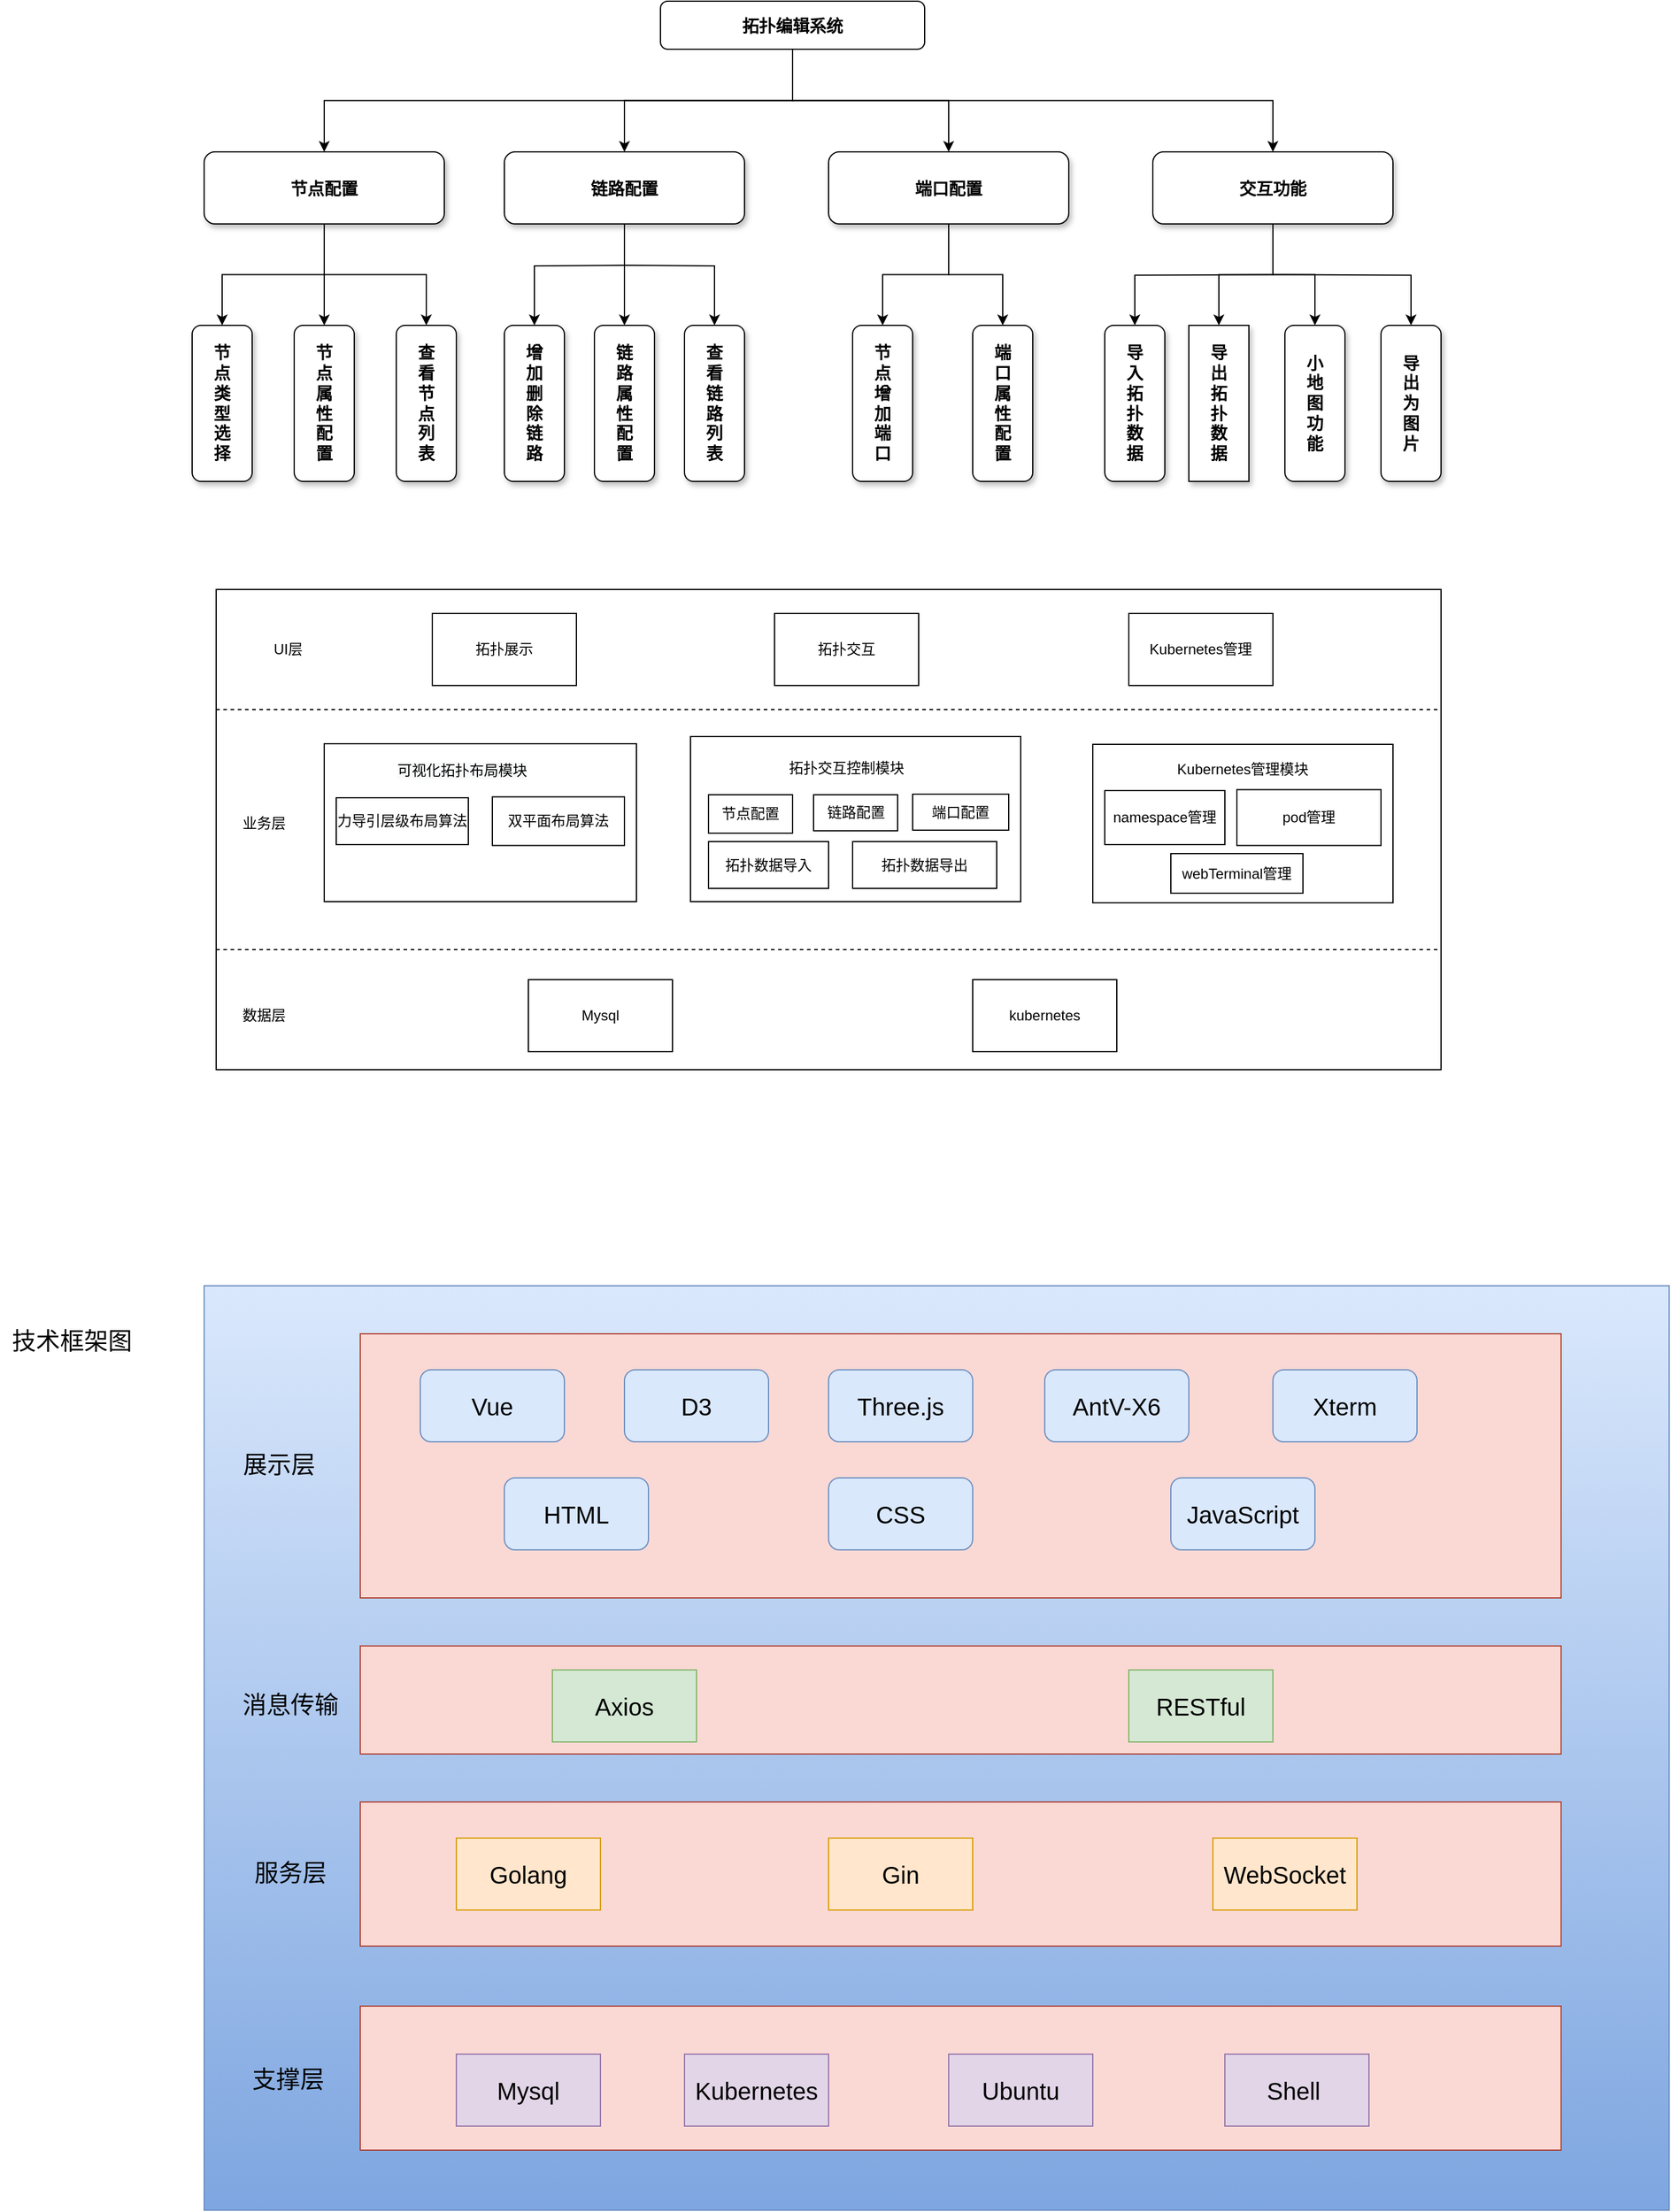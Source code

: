 <mxfile version="20.5.1" type="github">
  <diagram name="Page-1" id="97916047-d0de-89f5-080d-49f4d83e522f">
    <mxGraphModel dx="1673" dy="887" grid="1" gridSize="10" guides="1" tooltips="1" connect="1" arrows="1" fold="1" page="1" pageScale="1.5" pageWidth="4681" pageHeight="3300" background="none" math="0" shadow="0">
      <root>
        <mxCell id="0" />
        <mxCell id="1" parent="0" />
        <mxCell id="KwxauNoUihIvwHTF1U2A-198" value="" style="rounded=0;whiteSpace=wrap;html=1;shadow=0;fontSize=20;fillColor=#dae8fc;strokeColor=#6c8ebf;gradientColor=#7ea6e0;" vertex="1" parent="1">
          <mxGeometry x="330" y="1400" width="1220" height="770" as="geometry" />
        </mxCell>
        <mxCell id="3" value="拓扑编辑系统" style="rounded=1;shadow=0;fontStyle=1;fontSize=14;" parent="1" vertex="1">
          <mxGeometry x="710" y="330" width="220" height="40" as="geometry" />
        </mxCell>
        <mxCell id="KwxauNoUihIvwHTF1U2A-68" value="" style="edgeStyle=orthogonalEdgeStyle;rounded=0;jumpSize=1;orthogonalLoop=1;jettySize=auto;html=1;strokeColor=default;startFill=1;endFill=1;" edge="1" parent="1" source="4" target="KwxauNoUihIvwHTF1U2A-67">
          <mxGeometry relative="1" as="geometry" />
        </mxCell>
        <mxCell id="KwxauNoUihIvwHTF1U2A-70" value="" style="edgeStyle=orthogonalEdgeStyle;rounded=0;jumpSize=1;orthogonalLoop=1;jettySize=auto;html=1;strokeColor=default;startFill=1;endFill=1;entryX=0.5;entryY=0;entryDx=0;entryDy=0;" edge="1" parent="1" source="4" target="KwxauNoUihIvwHTF1U2A-71">
          <mxGeometry relative="1" as="geometry">
            <mxPoint x="470" y="610" as="targetPoint" />
          </mxGeometry>
        </mxCell>
        <mxCell id="4" value="节点配置" style="rounded=1;shadow=1;fontStyle=1;fontSize=14;" parent="1" vertex="1">
          <mxGeometry x="330" y="455.5" width="200" height="60" as="geometry" />
        </mxCell>
        <mxCell id="5" value="链路配置" style="rounded=1;shadow=1;fontStyle=1;fontSize=14;" parent="1" vertex="1">
          <mxGeometry x="580" y="455.5" width="200" height="60" as="geometry" />
        </mxCell>
        <mxCell id="6" value="端口配置" style="rounded=1;shadow=1;fontStyle=1;fontSize=14;" parent="1" vertex="1">
          <mxGeometry x="850" y="455.5" width="200" height="60" as="geometry" />
        </mxCell>
        <mxCell id="KwxauNoUihIvwHTF1U2A-131" value="" style="edgeStyle=orthogonalEdgeStyle;rounded=0;jumpSize=1;orthogonalLoop=1;jettySize=auto;html=1;strokeColor=default;startFill=1;endFill=1;" edge="1" parent="1" source="KwxauNoUihIvwHTF1U2A-57" target="KwxauNoUihIvwHTF1U2A-128">
          <mxGeometry relative="1" as="geometry" />
        </mxCell>
        <mxCell id="KwxauNoUihIvwHTF1U2A-135" style="edgeStyle=orthogonalEdgeStyle;rounded=0;jumpSize=1;orthogonalLoop=1;jettySize=auto;html=1;exitX=0.5;exitY=1;exitDx=0;exitDy=0;entryX=0.5;entryY=0;entryDx=0;entryDy=0;strokeColor=default;startFill=1;endFill=1;" edge="1" parent="1" source="KwxauNoUihIvwHTF1U2A-57" target="KwxauNoUihIvwHTF1U2A-134">
          <mxGeometry relative="1" as="geometry" />
        </mxCell>
        <mxCell id="KwxauNoUihIvwHTF1U2A-57" value="交互功能" style="rounded=1;shadow=1;fontStyle=1;fontSize=14;" vertex="1" parent="1">
          <mxGeometry x="1120" y="455.5" width="200" height="60" as="geometry" />
        </mxCell>
        <mxCell id="KwxauNoUihIvwHTF1U2A-63" value="" style="endArrow=classic;html=1;rounded=0;strokeColor=default;jumpSize=1;edgeStyle=orthogonalEdgeStyle;entryX=0.5;entryY=0;entryDx=0;entryDy=0;exitX=0.5;exitY=1;exitDx=0;exitDy=0;" edge="1" parent="1" source="3" target="4">
          <mxGeometry width="50" height="50" relative="1" as="geometry">
            <mxPoint x="769.94" y="390" as="sourcePoint" />
            <mxPoint x="719.94" y="440" as="targetPoint" />
          </mxGeometry>
        </mxCell>
        <mxCell id="KwxauNoUihIvwHTF1U2A-64" value="" style="endArrow=classic;html=1;rounded=0;strokeColor=default;jumpSize=1;entryX=0.5;entryY=0;entryDx=0;entryDy=0;exitX=0.5;exitY=1;exitDx=0;exitDy=0;edgeStyle=orthogonalEdgeStyle;" edge="1" parent="1" source="3" target="5">
          <mxGeometry width="50" height="50" relative="1" as="geometry">
            <mxPoint x="830" y="420" as="sourcePoint" />
            <mxPoint x="780" y="470" as="targetPoint" />
          </mxGeometry>
        </mxCell>
        <mxCell id="KwxauNoUihIvwHTF1U2A-65" value="" style="endArrow=classic;html=1;rounded=0;strokeColor=default;jumpSize=1;edgeStyle=orthogonalEdgeStyle;entryX=0.5;entryY=0;entryDx=0;entryDy=0;exitX=0.5;exitY=1;exitDx=0;exitDy=0;" edge="1" parent="1" source="3" target="6">
          <mxGeometry width="50" height="50" relative="1" as="geometry">
            <mxPoint x="960" y="360" as="sourcePoint" />
            <mxPoint x="910" y="410" as="targetPoint" />
          </mxGeometry>
        </mxCell>
        <mxCell id="KwxauNoUihIvwHTF1U2A-66" value="" style="endArrow=classic;html=1;rounded=0;strokeColor=default;jumpSize=1;entryX=0.5;entryY=0;entryDx=0;entryDy=0;exitX=0.5;exitY=1;exitDx=0;exitDy=0;edgeStyle=orthogonalEdgeStyle;" edge="1" parent="1" source="3" target="KwxauNoUihIvwHTF1U2A-57">
          <mxGeometry width="50" height="50" relative="1" as="geometry">
            <mxPoint x="1130" y="400" as="sourcePoint" />
            <mxPoint x="1080" y="450" as="targetPoint" />
          </mxGeometry>
        </mxCell>
        <mxCell id="KwxauNoUihIvwHTF1U2A-67" value="节&lt;br&gt;点&lt;br&gt;类&lt;br&gt;型&lt;br&gt;选&lt;br&gt;择" style="whiteSpace=wrap;html=1;fontSize=14;rounded=1;shadow=1;fontStyle=1;align=center;" vertex="1" parent="1">
          <mxGeometry x="320" y="600" width="50" height="130" as="geometry" />
        </mxCell>
        <mxCell id="KwxauNoUihIvwHTF1U2A-71" value="节&lt;br&gt;点&lt;br&gt;属&lt;br&gt;性&lt;br&gt;配&lt;br&gt;置" style="whiteSpace=wrap;html=1;fontSize=14;rounded=1;shadow=1;fontStyle=1;" vertex="1" parent="1">
          <mxGeometry x="405" y="600" width="50" height="130" as="geometry" />
        </mxCell>
        <mxCell id="KwxauNoUihIvwHTF1U2A-73" value="查&lt;br&gt;看&lt;br&gt;节&lt;br&gt;点&lt;br&gt;列&lt;br&gt;表" style="whiteSpace=wrap;html=1;fontSize=14;rounded=1;shadow=1;fontStyle=1;" vertex="1" parent="1">
          <mxGeometry x="490" y="600" width="50" height="130" as="geometry" />
        </mxCell>
        <mxCell id="KwxauNoUihIvwHTF1U2A-74" value="" style="edgeStyle=orthogonalEdgeStyle;rounded=0;jumpSize=1;orthogonalLoop=1;jettySize=auto;html=1;strokeColor=default;startFill=1;endFill=1;entryX=0.5;entryY=0;entryDx=0;entryDy=0;exitX=0.5;exitY=1;exitDx=0;exitDy=0;" edge="1" parent="1" source="4" target="KwxauNoUihIvwHTF1U2A-73">
          <mxGeometry relative="1" as="geometry">
            <mxPoint x="480" y="510" as="sourcePoint" />
            <mxPoint x="515" y="594.5" as="targetPoint" />
          </mxGeometry>
        </mxCell>
        <mxCell id="KwxauNoUihIvwHTF1U2A-101" value="" style="edgeStyle=orthogonalEdgeStyle;rounded=0;jumpSize=1;orthogonalLoop=1;jettySize=auto;html=1;strokeColor=default;startFill=1;endFill=1;" edge="1" parent="1" target="KwxauNoUihIvwHTF1U2A-103">
          <mxGeometry relative="1" as="geometry">
            <mxPoint x="680" y="550" as="sourcePoint" />
          </mxGeometry>
        </mxCell>
        <mxCell id="KwxauNoUihIvwHTF1U2A-102" value="" style="edgeStyle=orthogonalEdgeStyle;rounded=0;jumpSize=1;orthogonalLoop=1;jettySize=auto;html=1;strokeColor=default;startFill=1;endFill=1;entryX=0.5;entryY=0;entryDx=0;entryDy=0;exitX=0.5;exitY=1;exitDx=0;exitDy=0;" edge="1" parent="1" target="KwxauNoUihIvwHTF1U2A-104" source="5">
          <mxGeometry relative="1" as="geometry">
            <mxPoint x="680" y="550" as="sourcePoint" />
            <mxPoint x="720" y="644.5" as="targetPoint" />
          </mxGeometry>
        </mxCell>
        <mxCell id="KwxauNoUihIvwHTF1U2A-103" value="增&lt;br&gt;加&lt;br&gt;删&lt;br&gt;除&lt;br&gt;链&lt;br&gt;路" style="whiteSpace=wrap;html=1;fontSize=14;rounded=1;shadow=1;fontStyle=1;align=center;" vertex="1" parent="1">
          <mxGeometry x="580" y="600" width="50" height="130" as="geometry" />
        </mxCell>
        <mxCell id="KwxauNoUihIvwHTF1U2A-104" value="链&lt;br&gt;路&lt;br&gt;属&lt;br&gt;性&lt;br&gt;配&lt;br&gt;置" style="whiteSpace=wrap;html=1;fontSize=14;rounded=1;shadow=1;fontStyle=1;" vertex="1" parent="1">
          <mxGeometry x="655" y="600" width="50" height="130" as="geometry" />
        </mxCell>
        <mxCell id="KwxauNoUihIvwHTF1U2A-105" value="查&lt;br&gt;看&lt;br&gt;链&lt;br&gt;路&lt;br&gt;列&lt;br&gt;表" style="whiteSpace=wrap;html=1;fontSize=14;rounded=1;shadow=1;fontStyle=1;" vertex="1" parent="1">
          <mxGeometry x="730" y="600" width="50" height="130" as="geometry" />
        </mxCell>
        <mxCell id="KwxauNoUihIvwHTF1U2A-106" value="" style="edgeStyle=orthogonalEdgeStyle;rounded=0;jumpSize=1;orthogonalLoop=1;jettySize=auto;html=1;strokeColor=default;startFill=1;endFill=1;entryX=0.5;entryY=0;entryDx=0;entryDy=0;exitX=0.5;exitY=1;exitDx=0;exitDy=0;" edge="1" parent="1" target="KwxauNoUihIvwHTF1U2A-105">
          <mxGeometry relative="1" as="geometry">
            <mxPoint x="680" y="550" as="sourcePoint" />
            <mxPoint x="765" y="629" as="targetPoint" />
          </mxGeometry>
        </mxCell>
        <mxCell id="KwxauNoUihIvwHTF1U2A-119" value="" style="edgeStyle=orthogonalEdgeStyle;rounded=0;jumpSize=1;orthogonalLoop=1;jettySize=auto;html=1;strokeColor=default;startFill=1;endFill=1;exitX=0.5;exitY=1;exitDx=0;exitDy=0;" edge="1" parent="1" target="KwxauNoUihIvwHTF1U2A-121" source="6">
          <mxGeometry relative="1" as="geometry">
            <mxPoint x="950" y="560" as="sourcePoint" />
          </mxGeometry>
        </mxCell>
        <mxCell id="KwxauNoUihIvwHTF1U2A-120" value="" style="edgeStyle=orthogonalEdgeStyle;rounded=0;jumpSize=1;orthogonalLoop=1;jettySize=auto;html=1;strokeColor=default;startFill=1;endFill=1;entryX=0.5;entryY=0;entryDx=0;entryDy=0;exitX=0.5;exitY=1;exitDx=0;exitDy=0;" edge="1" parent="1" target="KwxauNoUihIvwHTF1U2A-122" source="6">
          <mxGeometry relative="1" as="geometry">
            <mxPoint x="940" y="550" as="sourcePoint" />
            <mxPoint x="980" y="644.5" as="targetPoint" />
          </mxGeometry>
        </mxCell>
        <mxCell id="KwxauNoUihIvwHTF1U2A-121" value="节&lt;br&gt;点&lt;br&gt;增&lt;br&gt;加&lt;br&gt;端&lt;br&gt;口" style="whiteSpace=wrap;html=1;fontSize=14;rounded=1;shadow=1;fontStyle=1;align=center;" vertex="1" parent="1">
          <mxGeometry x="870" y="600" width="50" height="130" as="geometry" />
        </mxCell>
        <mxCell id="KwxauNoUihIvwHTF1U2A-122" value="端&lt;br&gt;口&lt;br&gt;属&lt;br&gt;性&lt;br&gt;配&lt;br&gt;置" style="whiteSpace=wrap;html=1;fontSize=14;rounded=1;shadow=1;fontStyle=1;" vertex="1" parent="1">
          <mxGeometry x="970" y="600" width="50" height="130" as="geometry" />
        </mxCell>
        <mxCell id="KwxauNoUihIvwHTF1U2A-125" value="" style="edgeStyle=orthogonalEdgeStyle;rounded=0;jumpSize=1;orthogonalLoop=1;jettySize=auto;html=1;strokeColor=default;startFill=1;endFill=1;" edge="1" parent="1" target="KwxauNoUihIvwHTF1U2A-127">
          <mxGeometry relative="1" as="geometry">
            <mxPoint x="1230" y="557.75" as="sourcePoint" />
          </mxGeometry>
        </mxCell>
        <mxCell id="KwxauNoUihIvwHTF1U2A-127" value="导&lt;br&gt;入&lt;br&gt;拓&lt;br&gt;扑&lt;br&gt;数&lt;br&gt;据" style="whiteSpace=wrap;html=1;fontSize=14;rounded=1;shadow=1;fontStyle=1;align=center;" vertex="1" parent="1">
          <mxGeometry x="1080" y="600" width="50" height="130" as="geometry" />
        </mxCell>
        <mxCell id="KwxauNoUihIvwHTF1U2A-128" value="导&lt;br&gt;出&lt;br&gt;拓&lt;br&gt;扑&lt;br&gt;数&lt;br&gt;据" style="whiteSpace=wrap;html=1;fontSize=14;rounded=1;shadow=1;fontStyle=1;arcSize=0;" vertex="1" parent="1">
          <mxGeometry x="1150" y="600" width="50" height="130" as="geometry" />
        </mxCell>
        <mxCell id="KwxauNoUihIvwHTF1U2A-129" value="导&lt;br&gt;出&lt;br&gt;为&lt;br&gt;图&lt;br&gt;片" style="whiteSpace=wrap;html=1;fontSize=14;rounded=1;shadow=1;fontStyle=1;" vertex="1" parent="1">
          <mxGeometry x="1310" y="600" width="50" height="130" as="geometry" />
        </mxCell>
        <mxCell id="KwxauNoUihIvwHTF1U2A-130" value="" style="edgeStyle=orthogonalEdgeStyle;rounded=0;jumpSize=1;orthogonalLoop=1;jettySize=auto;html=1;strokeColor=default;startFill=1;endFill=1;entryX=0.5;entryY=0;entryDx=0;entryDy=0;exitX=0.5;exitY=1;exitDx=0;exitDy=0;" edge="1" parent="1" target="KwxauNoUihIvwHTF1U2A-129">
          <mxGeometry relative="1" as="geometry">
            <mxPoint x="1230" y="557.75" as="sourcePoint" />
            <mxPoint x="1315" y="636.75" as="targetPoint" />
          </mxGeometry>
        </mxCell>
        <mxCell id="KwxauNoUihIvwHTF1U2A-134" value="小&lt;br&gt;地&lt;br&gt;图&lt;br&gt;功&lt;br&gt;能" style="whiteSpace=wrap;html=1;fontSize=14;rounded=1;shadow=1;fontStyle=1;" vertex="1" parent="1">
          <mxGeometry x="1230" y="600" width="50" height="130" as="geometry" />
        </mxCell>
        <mxCell id="KwxauNoUihIvwHTF1U2A-136" value="" style="rounded=0;whiteSpace=wrap;html=1;" vertex="1" parent="1">
          <mxGeometry x="340" y="820" width="1020" height="400" as="geometry" />
        </mxCell>
        <mxCell id="KwxauNoUihIvwHTF1U2A-137" value="" style="endArrow=none;dashed=1;html=1;rounded=0;exitX=0;exitY=0.25;exitDx=0;exitDy=0;entryX=1;entryY=0.25;entryDx=0;entryDy=0;" edge="1" parent="1" source="KwxauNoUihIvwHTF1U2A-136" target="KwxauNoUihIvwHTF1U2A-136">
          <mxGeometry width="50" height="50" relative="1" as="geometry">
            <mxPoint x="320" y="900" as="sourcePoint" />
            <mxPoint x="1350" y="880" as="targetPoint" />
          </mxGeometry>
        </mxCell>
        <mxCell id="KwxauNoUihIvwHTF1U2A-138" value="UI层&lt;br&gt;" style="text;html=1;strokeColor=none;fillColor=none;align=center;verticalAlign=middle;whiteSpace=wrap;rounded=0;" vertex="1" parent="1">
          <mxGeometry x="370" y="855" width="60" height="30" as="geometry" />
        </mxCell>
        <mxCell id="KwxauNoUihIvwHTF1U2A-139" value="拓扑展示" style="rounded=0;whiteSpace=wrap;html=1;" vertex="1" parent="1">
          <mxGeometry x="520" y="840" width="120" height="60" as="geometry" />
        </mxCell>
        <mxCell id="KwxauNoUihIvwHTF1U2A-140" value="拓扑交互" style="rounded=0;whiteSpace=wrap;html=1;" vertex="1" parent="1">
          <mxGeometry x="805" y="840" width="120" height="60" as="geometry" />
        </mxCell>
        <mxCell id="KwxauNoUihIvwHTF1U2A-141" value="Kubernetes管理" style="rounded=0;whiteSpace=wrap;html=1;" vertex="1" parent="1">
          <mxGeometry x="1100" y="840" width="120" height="60" as="geometry" />
        </mxCell>
        <mxCell id="KwxauNoUihIvwHTF1U2A-142" value="" style="endArrow=none;dashed=1;html=1;rounded=0;exitX=0;exitY=0.25;exitDx=0;exitDy=0;entryX=1;entryY=0.25;entryDx=0;entryDy=0;" edge="1" parent="1">
          <mxGeometry width="50" height="50" relative="1" as="geometry">
            <mxPoint x="340" y="1120" as="sourcePoint" />
            <mxPoint x="1360" y="1120" as="targetPoint" />
          </mxGeometry>
        </mxCell>
        <mxCell id="KwxauNoUihIvwHTF1U2A-143" value="业务层" style="text;html=1;strokeColor=none;fillColor=none;align=center;verticalAlign=middle;whiteSpace=wrap;rounded=0;" vertex="1" parent="1">
          <mxGeometry x="350" y="1000" width="60" height="30" as="geometry" />
        </mxCell>
        <mxCell id="KwxauNoUihIvwHTF1U2A-144" value="" style="rounded=0;whiteSpace=wrap;html=1;" vertex="1" parent="1">
          <mxGeometry x="430" y="948.5" width="260" height="131.5" as="geometry" />
        </mxCell>
        <mxCell id="KwxauNoUihIvwHTF1U2A-145" value="&lt;br&gt;&lt;span style=&quot;color: rgb(0, 0, 0); font-family: Helvetica; font-size: 12px; font-style: normal; font-variant-ligatures: normal; font-variant-caps: normal; font-weight: 400; letter-spacing: normal; orphans: 2; text-align: center; text-indent: 0px; text-transform: none; widows: 2; word-spacing: 0px; -webkit-text-stroke-width: 0px; background-color: rgb(248, 249, 250); text-decoration-thickness: initial; text-decoration-style: initial; text-decoration-color: initial; float: none; display: inline !important;&quot;&gt;可视化拓扑布局模块&lt;/span&gt;&lt;br&gt;" style="text;html=1;strokeColor=none;fillColor=none;align=center;verticalAlign=middle;whiteSpace=wrap;rounded=0;" vertex="1" parent="1">
          <mxGeometry x="490" y="957.5" width="110" height="10" as="geometry" />
        </mxCell>
        <mxCell id="KwxauNoUihIvwHTF1U2A-146" value="力导引层级布局算法" style="rounded=0;whiteSpace=wrap;html=1;" vertex="1" parent="1">
          <mxGeometry x="440" y="993.5" width="110" height="39" as="geometry" />
        </mxCell>
        <mxCell id="KwxauNoUihIvwHTF1U2A-147" value="双平面布局算法" style="rounded=0;whiteSpace=wrap;html=1;" vertex="1" parent="1">
          <mxGeometry x="570" y="992.75" width="110" height="40.5" as="geometry" />
        </mxCell>
        <mxCell id="KwxauNoUihIvwHTF1U2A-148" value="" style="rounded=0;whiteSpace=wrap;html=1;" vertex="1" parent="1">
          <mxGeometry x="735" y="942.5" width="275" height="137.5" as="geometry" />
        </mxCell>
        <mxCell id="KwxauNoUihIvwHTF1U2A-149" value="拓扑交互控制模块" style="text;html=1;strokeColor=none;fillColor=none;align=center;verticalAlign=middle;whiteSpace=wrap;rounded=0;" vertex="1" parent="1">
          <mxGeometry x="810" y="957.5" width="110" height="22" as="geometry" />
        </mxCell>
        <mxCell id="KwxauNoUihIvwHTF1U2A-150" value="节点配置" style="rounded=0;whiteSpace=wrap;html=1;" vertex="1" parent="1">
          <mxGeometry x="750" y="991" width="70" height="32" as="geometry" />
        </mxCell>
        <mxCell id="KwxauNoUihIvwHTF1U2A-151" value="链路配置" style="rounded=0;whiteSpace=wrap;html=1;" vertex="1" parent="1">
          <mxGeometry x="837.5" y="991" width="70" height="30" as="geometry" />
        </mxCell>
        <mxCell id="KwxauNoUihIvwHTF1U2A-152" value="端口配置" style="rounded=0;whiteSpace=wrap;html=1;" vertex="1" parent="1">
          <mxGeometry x="920" y="990.5" width="80" height="30" as="geometry" />
        </mxCell>
        <mxCell id="KwxauNoUihIvwHTF1U2A-153" value="拓扑数据导入" style="rounded=0;whiteSpace=wrap;html=1;" vertex="1" parent="1">
          <mxGeometry x="750" y="1030" width="100" height="39" as="geometry" />
        </mxCell>
        <mxCell id="KwxauNoUihIvwHTF1U2A-154" value="拓扑数据导出" style="rounded=0;whiteSpace=wrap;html=1;" vertex="1" parent="1">
          <mxGeometry x="870" y="1030" width="120" height="39" as="geometry" />
        </mxCell>
        <mxCell id="KwxauNoUihIvwHTF1U2A-155" value="" style="rounded=0;whiteSpace=wrap;html=1;" vertex="1" parent="1">
          <mxGeometry x="1070" y="949" width="250" height="132" as="geometry" />
        </mxCell>
        <mxCell id="KwxauNoUihIvwHTF1U2A-156" value="namespace管理" style="rounded=0;whiteSpace=wrap;html=1;" vertex="1" parent="1">
          <mxGeometry x="1080" y="987.5" width="100" height="45" as="geometry" />
        </mxCell>
        <mxCell id="KwxauNoUihIvwHTF1U2A-157" value="Kubernetes管理模块" style="text;html=1;strokeColor=none;fillColor=none;align=center;verticalAlign=middle;whiteSpace=wrap;rounded=0;" vertex="1" parent="1">
          <mxGeometry x="1135" y="960.5" width="120" height="19" as="geometry" />
        </mxCell>
        <mxCell id="KwxauNoUihIvwHTF1U2A-158" value="pod管理" style="rounded=0;whiteSpace=wrap;html=1;" vertex="1" parent="1">
          <mxGeometry x="1190" y="986.75" width="120" height="46.5" as="geometry" />
        </mxCell>
        <mxCell id="KwxauNoUihIvwHTF1U2A-159" value="数据层" style="text;html=1;strokeColor=none;fillColor=none;align=center;verticalAlign=middle;whiteSpace=wrap;rounded=0;" vertex="1" parent="1">
          <mxGeometry x="350" y="1160" width="60" height="30" as="geometry" />
        </mxCell>
        <mxCell id="KwxauNoUihIvwHTF1U2A-160" value="Mysql" style="rounded=0;whiteSpace=wrap;html=1;" vertex="1" parent="1">
          <mxGeometry x="600" y="1145" width="120" height="60" as="geometry" />
        </mxCell>
        <mxCell id="KwxauNoUihIvwHTF1U2A-161" value="kubernetes" style="rounded=0;whiteSpace=wrap;html=1;" vertex="1" parent="1">
          <mxGeometry x="970" y="1145" width="120" height="60" as="geometry" />
        </mxCell>
        <mxCell id="KwxauNoUihIvwHTF1U2A-162" value="webTerminal管理" style="rounded=0;whiteSpace=wrap;html=1;" vertex="1" parent="1">
          <mxGeometry x="1135" y="1040" width="110" height="33" as="geometry" />
        </mxCell>
        <mxCell id="KwxauNoUihIvwHTF1U2A-174" value="技术框架图" style="text;html=1;strokeColor=none;fillColor=none;align=center;verticalAlign=middle;whiteSpace=wrap;rounded=0;shadow=0;fontSize=20;" vertex="1" parent="1">
          <mxGeometry x="160" y="1430" width="120" height="30" as="geometry" />
        </mxCell>
        <mxCell id="KwxauNoUihIvwHTF1U2A-189" value="" style="rounded=0;whiteSpace=wrap;html=1;shadow=0;fontSize=20;fillColor=#fad9d5;strokeColor=#ae4132;" vertex="1" parent="1">
          <mxGeometry x="460" y="1440" width="1000" height="220" as="geometry" />
        </mxCell>
        <mxCell id="KwxauNoUihIvwHTF1U2A-163" value="" style="rounded=0;whiteSpace=wrap;html=1;shadow=0;fontStyle=1;fillColor=#fad9d5;strokeColor=#ae4132;" vertex="1" parent="1">
          <mxGeometry x="460" y="1830" width="1000" height="120" as="geometry" />
        </mxCell>
        <mxCell id="KwxauNoUihIvwHTF1U2A-170" value="Golang" style="rounded=0;whiteSpace=wrap;html=1;shadow=0;fontSize=20;fillColor=#ffe6cc;strokeColor=#d79b00;" vertex="1" parent="1">
          <mxGeometry x="540" y="1860" width="120" height="60" as="geometry" />
        </mxCell>
        <mxCell id="KwxauNoUihIvwHTF1U2A-171" value="Gin" style="rounded=0;whiteSpace=wrap;html=1;shadow=0;fontSize=20;fillColor=#ffe6cc;strokeColor=#d79b00;" vertex="1" parent="1">
          <mxGeometry x="850" y="1860" width="120" height="60" as="geometry" />
        </mxCell>
        <mxCell id="KwxauNoUihIvwHTF1U2A-172" value="WebSocket" style="rounded=0;whiteSpace=wrap;html=1;shadow=0;fontSize=20;fillColor=#ffe6cc;strokeColor=#d79b00;" vertex="1" parent="1">
          <mxGeometry x="1170" y="1860" width="120" height="60" as="geometry" />
        </mxCell>
        <mxCell id="KwxauNoUihIvwHTF1U2A-184" value="展示层" style="text;html=1;strokeColor=none;fillColor=none;align=center;verticalAlign=middle;whiteSpace=wrap;rounded=0;shadow=0;fontSize=20;" vertex="1" parent="1">
          <mxGeometry x="345" y="1530" width="95" height="35" as="geometry" />
        </mxCell>
        <mxCell id="KwxauNoUihIvwHTF1U2A-165" value="D3" style="rounded=1;whiteSpace=wrap;html=1;shadow=0;fontSize=20;fillColor=#dae8fc;strokeColor=#6c8ebf;" vertex="1" parent="1">
          <mxGeometry x="680" y="1470" width="120" height="60" as="geometry" />
        </mxCell>
        <mxCell id="KwxauNoUihIvwHTF1U2A-166" value="Three.js" style="rounded=1;whiteSpace=wrap;html=1;shadow=0;fontSize=20;fillColor=#dae8fc;strokeColor=#6c8ebf;" vertex="1" parent="1">
          <mxGeometry x="850" y="1470" width="120" height="60" as="geometry" />
        </mxCell>
        <mxCell id="KwxauNoUihIvwHTF1U2A-167" value="AntV-X6" style="rounded=1;whiteSpace=wrap;html=1;shadow=0;fontSize=20;fillColor=#dae8fc;strokeColor=#6c8ebf;" vertex="1" parent="1">
          <mxGeometry x="1030" y="1470" width="120" height="60" as="geometry" />
        </mxCell>
        <mxCell id="KwxauNoUihIvwHTF1U2A-175" value="&lt;span style=&quot;font-size: 20px;&quot;&gt;HTML&lt;/span&gt;" style="rounded=1;whiteSpace=wrap;html=1;shadow=0;fillColor=#dae8fc;strokeColor=#6c8ebf;" vertex="1" parent="1">
          <mxGeometry x="580" y="1560" width="120" height="60" as="geometry" />
        </mxCell>
        <mxCell id="KwxauNoUihIvwHTF1U2A-176" value="&lt;font style=&quot;font-size: 20px;&quot;&gt;CSS&lt;/font&gt;" style="rounded=1;whiteSpace=wrap;html=1;shadow=0;fillColor=#dae8fc;strokeColor=#6c8ebf;" vertex="1" parent="1">
          <mxGeometry x="850" y="1560" width="120" height="60" as="geometry" />
        </mxCell>
        <mxCell id="KwxauNoUihIvwHTF1U2A-177" value="&lt;font style=&quot;font-size: 20px;&quot;&gt;JavaScript&lt;/font&gt;" style="rounded=1;whiteSpace=wrap;html=1;shadow=0;fillColor=#dae8fc;strokeColor=#6c8ebf;" vertex="1" parent="1">
          <mxGeometry x="1135" y="1560" width="120" height="60" as="geometry" />
        </mxCell>
        <mxCell id="KwxauNoUihIvwHTF1U2A-180" value="Xterm" style="rounded=1;whiteSpace=wrap;html=1;shadow=0;fontSize=20;fillColor=#dae8fc;strokeColor=#6c8ebf;" vertex="1" parent="1">
          <mxGeometry x="1220" y="1470" width="120" height="60" as="geometry" />
        </mxCell>
        <mxCell id="KwxauNoUihIvwHTF1U2A-164" value="&lt;font style=&quot;font-size: 20px;&quot;&gt;Vue&lt;/font&gt;" style="rounded=1;whiteSpace=wrap;html=1;shadow=0;fillColor=#dae8fc;strokeColor=#6c8ebf;" vertex="1" parent="1">
          <mxGeometry x="510" y="1470" width="120" height="60" as="geometry" />
        </mxCell>
        <mxCell id="KwxauNoUihIvwHTF1U2A-190" value="" style="rounded=0;whiteSpace=wrap;html=1;shadow=0;fontSize=20;fillColor=#fad9d5;strokeColor=#ae4132;" vertex="1" parent="1">
          <mxGeometry x="460" y="1700" width="1000" height="90" as="geometry" />
        </mxCell>
        <mxCell id="KwxauNoUihIvwHTF1U2A-168" value="Axios" style="rounded=0;whiteSpace=wrap;html=1;shadow=0;fontSize=20;fillColor=#d5e8d4;strokeColor=#82b366;" vertex="1" parent="1">
          <mxGeometry x="620" y="1720" width="120" height="60" as="geometry" />
        </mxCell>
        <mxCell id="KwxauNoUihIvwHTF1U2A-179" value="RESTful" style="rounded=0;whiteSpace=wrap;html=1;shadow=0;fontSize=20;fillColor=#d5e8d4;strokeColor=#82b366;" vertex="1" parent="1">
          <mxGeometry x="1100" y="1720" width="120" height="60" as="geometry" />
        </mxCell>
        <mxCell id="KwxauNoUihIvwHTF1U2A-191" value="消息传输" style="text;whiteSpace=wrap;html=1;fontSize=20;" vertex="1" parent="1">
          <mxGeometry x="360" y="1730" width="105" height="40" as="geometry" />
        </mxCell>
        <mxCell id="KwxauNoUihIvwHTF1U2A-192" value="服务层" style="text;whiteSpace=wrap;html=1;fontSize=20;" vertex="1" parent="1">
          <mxGeometry x="370" y="1870" width="105" height="40" as="geometry" />
        </mxCell>
        <mxCell id="KwxauNoUihIvwHTF1U2A-194" value="" style="rounded=0;whiteSpace=wrap;html=1;shadow=0;fontSize=20;fillColor=#fad9d5;strokeColor=#ae4132;" vertex="1" parent="1">
          <mxGeometry x="460" y="2000" width="1000" height="120" as="geometry" />
        </mxCell>
        <mxCell id="KwxauNoUihIvwHTF1U2A-173" value="Kubernetes" style="rounded=0;whiteSpace=wrap;html=1;shadow=0;fontSize=20;fillColor=#e1d5e7;strokeColor=#9673a6;" vertex="1" parent="1">
          <mxGeometry x="730" y="2040" width="120" height="60" as="geometry" />
        </mxCell>
        <mxCell id="KwxauNoUihIvwHTF1U2A-182" value="Ubuntu" style="rounded=0;whiteSpace=wrap;html=1;shadow=0;fontSize=20;fillColor=#e1d5e7;strokeColor=#9673a6;" vertex="1" parent="1">
          <mxGeometry x="950" y="2040" width="120" height="60" as="geometry" />
        </mxCell>
        <mxCell id="KwxauNoUihIvwHTF1U2A-183" value="Shell&amp;nbsp;" style="rounded=0;whiteSpace=wrap;html=1;shadow=0;fontSize=20;fillColor=#e1d5e7;strokeColor=#9673a6;" vertex="1" parent="1">
          <mxGeometry x="1180" y="2040" width="120" height="60" as="geometry" />
        </mxCell>
        <mxCell id="KwxauNoUihIvwHTF1U2A-193" value="Mysql" style="rounded=0;whiteSpace=wrap;html=1;shadow=0;fontSize=20;fillColor=#e1d5e7;strokeColor=#9673a6;" vertex="1" parent="1">
          <mxGeometry x="540" y="2040" width="120" height="60" as="geometry" />
        </mxCell>
        <mxCell id="KwxauNoUihIvwHTF1U2A-195" value="支撑层" style="text;html=1;strokeColor=none;fillColor=none;align=center;verticalAlign=middle;whiteSpace=wrap;rounded=0;shadow=0;fontSize=20;" vertex="1" parent="1">
          <mxGeometry x="360" y="2045" width="80" height="30" as="geometry" />
        </mxCell>
      </root>
    </mxGraphModel>
  </diagram>
</mxfile>

